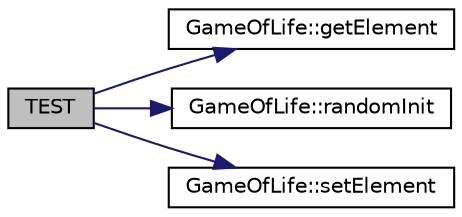 digraph "TEST"
{
 // INTERACTIVE_SVG=YES
 // LATEX_PDF_SIZE
  edge [fontname="Helvetica",fontsize="10",labelfontname="Helvetica",labelfontsize="10"];
  node [fontname="Helvetica",fontsize="10",shape=record];
  rankdir="LR";
  Node1 [label="TEST",height=0.2,width=0.4,color="black", fillcolor="grey75", style="filled", fontcolor="black",tooltip="A function variable."];
  Node1 -> Node2 [color="midnightblue",fontsize="10",style="solid",fontname="Helvetica"];
  Node2 [label="GameOfLife::getElement",height=0.2,width=0.4,color="black", fillcolor="white", style="filled",URL="$class_game_of_life.html#a7a55101d2bd13e5217df7f9078b301e8",tooltip="A function variable."];
  Node1 -> Node3 [color="midnightblue",fontsize="10",style="solid",fontname="Helvetica"];
  Node3 [label="GameOfLife::randomInit",height=0.2,width=0.4,color="black", fillcolor="white", style="filled",URL="$class_game_of_life.html#a619d9edcae593449da304b8aaac00670",tooltip="A function variable."];
  Node1 -> Node4 [color="midnightblue",fontsize="10",style="solid",fontname="Helvetica"];
  Node4 [label="GameOfLife::setElement",height=0.2,width=0.4,color="black", fillcolor="white", style="filled",URL="$class_game_of_life.html#a042cc766be5542dadbee9c4f75999e82",tooltip="A function variable."];
}
